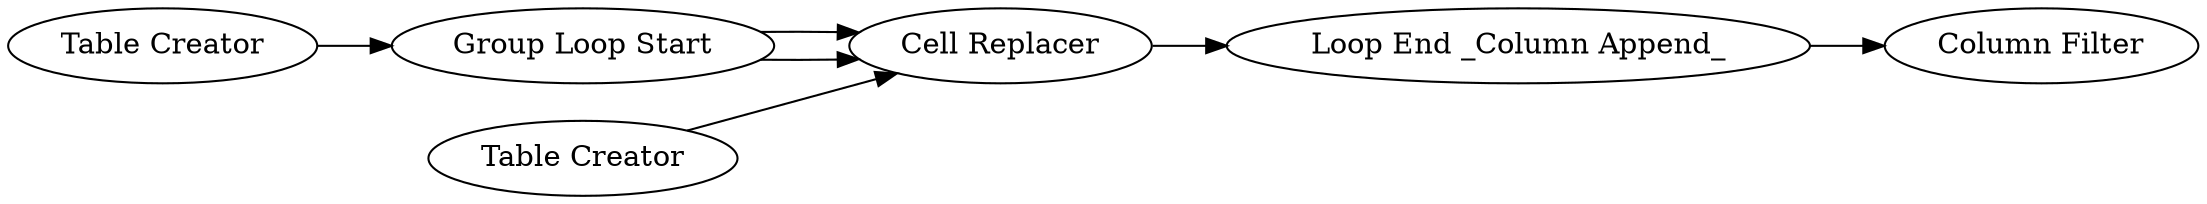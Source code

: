 digraph {
	7 [label="Table Creator"]
	8 [label="Table Creator"]
	9 [label="Group Loop Start"]
	10 [label="Cell Replacer"]
	11 [label="Loop End _Column Append_"]
	12 [label="Column Filter"]
	7 -> 9
	8 -> 10
	9 -> 10
	9 -> 10
	10 -> 11
	11 -> 12
	rankdir=LR
}
